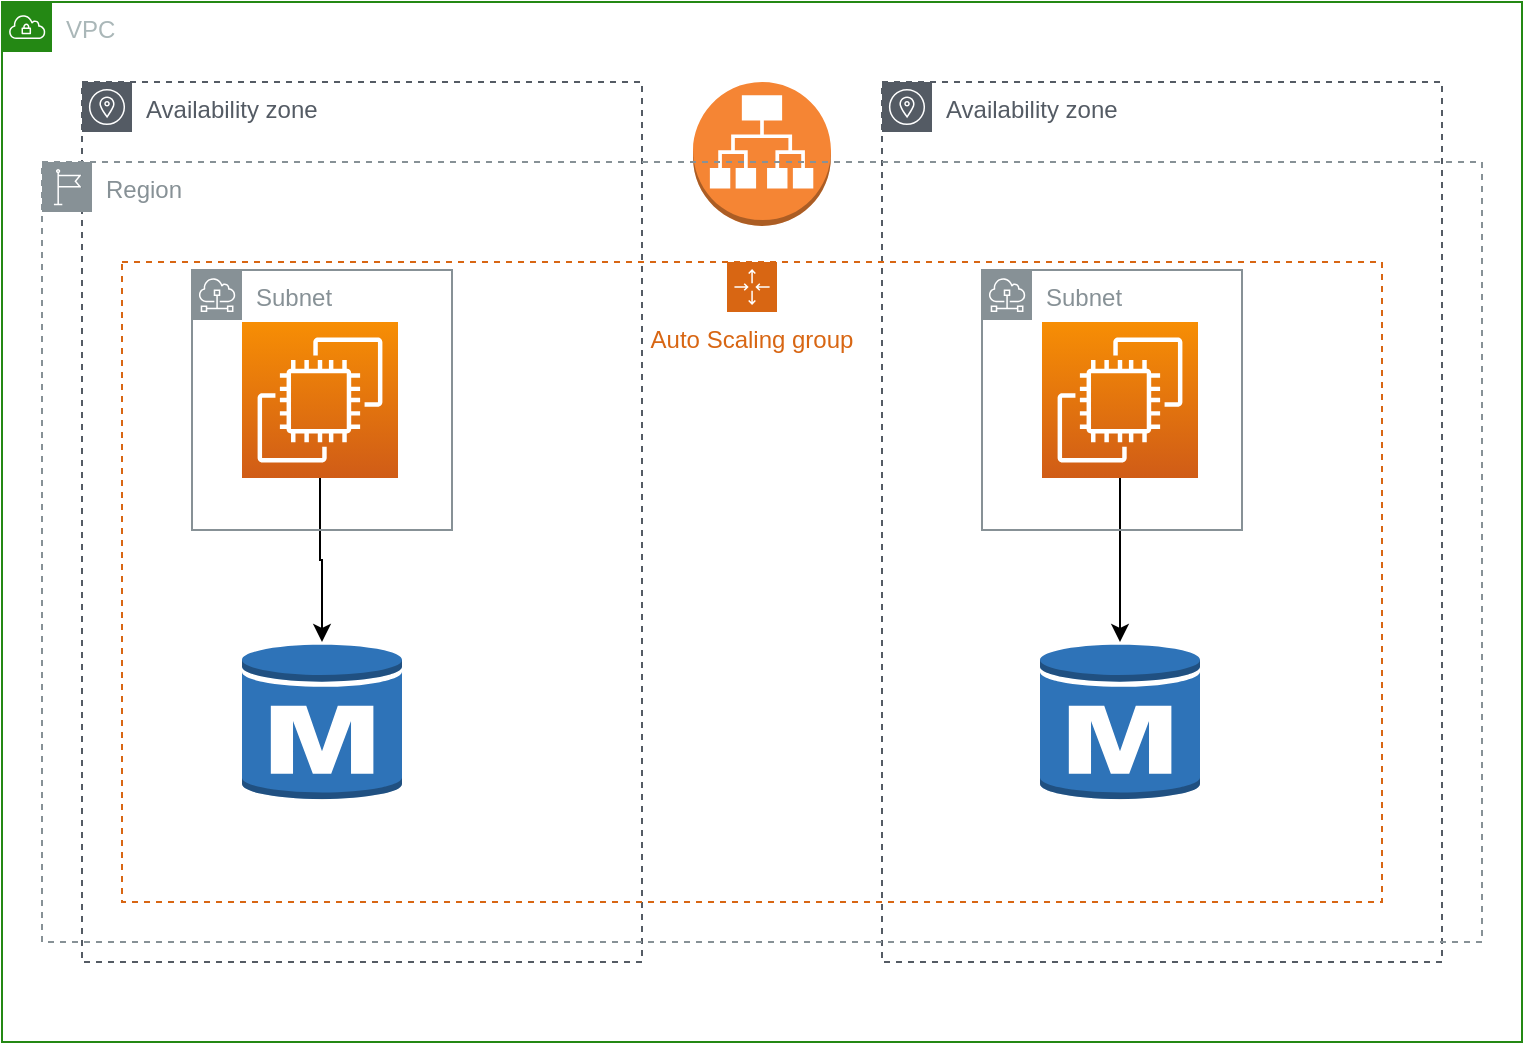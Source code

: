 <mxfile version="21.6.6" type="github">
  <diagram name="Page-1" id="vG2Zce4lLRYjBeVBsA_b">
    <mxGraphModel dx="1434" dy="751" grid="1" gridSize="10" guides="1" tooltips="1" connect="1" arrows="1" fold="1" page="1" pageScale="1" pageWidth="850" pageHeight="1100" math="0" shadow="0">
      <root>
        <mxCell id="0" />
        <mxCell id="1" parent="0" />
        <mxCell id="ont3C5dKu9ZiGMRzPohI-1" value="VPC" style="points=[[0,0],[0.25,0],[0.5,0],[0.75,0],[1,0],[1,0.25],[1,0.5],[1,0.75],[1,1],[0.75,1],[0.5,1],[0.25,1],[0,1],[0,0.75],[0,0.5],[0,0.25]];outlineConnect=0;gradientColor=none;html=1;whiteSpace=wrap;fontSize=12;fontStyle=0;container=1;pointerEvents=0;collapsible=0;recursiveResize=0;shape=mxgraph.aws4.group;grIcon=mxgraph.aws4.group_vpc;strokeColor=#248814;fillColor=none;verticalAlign=top;align=left;spacingLeft=30;fontColor=#AAB7B8;dashed=0;" parent="1" vertex="1">
          <mxGeometry x="40" y="320" width="760" height="520" as="geometry" />
        </mxCell>
        <mxCell id="ont3C5dKu9ZiGMRzPohI-2" value="Availability zone" style="sketch=0;outlineConnect=0;gradientColor=none;html=1;whiteSpace=wrap;fontSize=12;fontStyle=0;shape=mxgraph.aws4.group;grIcon=mxgraph.aws4.group_availability_zone;strokeColor=#545B64;fillColor=none;verticalAlign=top;align=left;spacingLeft=30;fontColor=#545B64;dashed=1;" parent="ont3C5dKu9ZiGMRzPohI-1" vertex="1">
          <mxGeometry x="40" y="40" width="280" height="440" as="geometry" />
        </mxCell>
        <mxCell id="ont3C5dKu9ZiGMRzPohI-3" value="Availability zone" style="sketch=0;outlineConnect=0;gradientColor=none;html=1;whiteSpace=wrap;fontSize=12;fontStyle=0;shape=mxgraph.aws4.group;grIcon=mxgraph.aws4.group_availability_zone;strokeColor=#545B64;fillColor=none;verticalAlign=top;align=left;spacingLeft=30;fontColor=#545B64;dashed=1;" parent="ont3C5dKu9ZiGMRzPohI-1" vertex="1">
          <mxGeometry x="440" y="40" width="280" height="440" as="geometry" />
        </mxCell>
        <mxCell id="exXPVRKRKlNt8uai59pr-1" value="" style="outlineConnect=0;dashed=0;verticalLabelPosition=bottom;verticalAlign=top;align=center;html=1;shape=mxgraph.aws3.application_load_balancer;fillColor=#F58534;gradientColor=none;points=[[0,0.5,0,0,0],[0.145,0.145,0,0,0],[0.145,0.855,0,0,0],[0.5,0,0,0,0],[0.5,1,0,0,0],[0.855,0.145,0,0,0],[0.855,0.855,0,0,0],[1,0.5,0,0,0]];" vertex="1" parent="ont3C5dKu9ZiGMRzPohI-1">
          <mxGeometry x="345.5" y="40" width="69" height="72" as="geometry" />
        </mxCell>
        <mxCell id="ont3C5dKu9ZiGMRzPohI-4" value="Region" style="sketch=0;outlineConnect=0;gradientColor=none;html=1;whiteSpace=wrap;fontSize=12;fontStyle=0;shape=mxgraph.aws4.group;grIcon=mxgraph.aws4.group_region;strokeColor=#879196;fillColor=none;verticalAlign=top;align=left;spacingLeft=30;fontColor=#879196;dashed=1;" parent="1" vertex="1">
          <mxGeometry x="60" y="400" width="720" height="390" as="geometry" />
        </mxCell>
        <mxCell id="exXPVRKRKlNt8uai59pr-5" value="" style="edgeStyle=orthogonalEdgeStyle;rounded=0;orthogonalLoop=1;jettySize=auto;html=1;" edge="1" parent="1" source="ont3C5dKu9ZiGMRzPohI-5" target="ont3C5dKu9ZiGMRzPohI-6">
          <mxGeometry relative="1" as="geometry" />
        </mxCell>
        <mxCell id="ont3C5dKu9ZiGMRzPohI-5" value="" style="sketch=0;points=[[0,0,0],[0.25,0,0],[0.5,0,0],[0.75,0,0],[1,0,0],[0,1,0],[0.25,1,0],[0.5,1,0],[0.75,1,0],[1,1,0],[0,0.25,0],[0,0.5,0],[0,0.75,0],[1,0.25,0],[1,0.5,0],[1,0.75,0]];outlineConnect=0;fontColor=#232F3E;gradientColor=#F78E04;gradientDirection=north;fillColor=#D05C17;strokeColor=#ffffff;dashed=0;verticalLabelPosition=bottom;verticalAlign=top;align=center;html=1;fontSize=12;fontStyle=0;aspect=fixed;shape=mxgraph.aws4.resourceIcon;resIcon=mxgraph.aws4.ec2;" parent="1" vertex="1">
          <mxGeometry x="160" y="480" width="78" height="78" as="geometry" />
        </mxCell>
        <mxCell id="ont3C5dKu9ZiGMRzPohI-6" value="" style="outlineConnect=0;dashed=0;verticalLabelPosition=bottom;verticalAlign=top;align=center;html=1;shape=mxgraph.aws3.rds_db_instance;fillColor=#2E73B8;gradientColor=none;" parent="1" vertex="1">
          <mxGeometry x="160" y="640" width="80" height="80" as="geometry" />
        </mxCell>
        <mxCell id="exXPVRKRKlNt8uai59pr-4" value="" style="edgeStyle=orthogonalEdgeStyle;rounded=0;orthogonalLoop=1;jettySize=auto;html=1;" edge="1" parent="1" source="ont3C5dKu9ZiGMRzPohI-7" target="ont3C5dKu9ZiGMRzPohI-8">
          <mxGeometry relative="1" as="geometry" />
        </mxCell>
        <mxCell id="ont3C5dKu9ZiGMRzPohI-7" value="" style="sketch=0;points=[[0,0,0],[0.25,0,0],[0.5,0,0],[0.75,0,0],[1,0,0],[0,1,0],[0.25,1,0],[0.5,1,0],[0.75,1,0],[1,1,0],[0,0.25,0],[0,0.5,0],[0,0.75,0],[1,0.25,0],[1,0.5,0],[1,0.75,0]];outlineConnect=0;fontColor=#232F3E;gradientColor=#F78E04;gradientDirection=north;fillColor=#D05C17;strokeColor=#ffffff;dashed=0;verticalLabelPosition=bottom;verticalAlign=top;align=center;html=1;fontSize=12;fontStyle=0;aspect=fixed;shape=mxgraph.aws4.resourceIcon;resIcon=mxgraph.aws4.ec2;" parent="1" vertex="1">
          <mxGeometry x="560" y="480" width="78" height="78" as="geometry" />
        </mxCell>
        <mxCell id="ont3C5dKu9ZiGMRzPohI-8" value="" style="outlineConnect=0;dashed=0;verticalLabelPosition=bottom;verticalAlign=top;align=center;html=1;shape=mxgraph.aws3.rds_db_instance;fillColor=#2E73B8;gradientColor=none;" parent="1" vertex="1">
          <mxGeometry x="559" y="640" width="80" height="80" as="geometry" />
        </mxCell>
        <mxCell id="exXPVRKRKlNt8uai59pr-6" value="Subnet" style="sketch=0;outlineConnect=0;gradientColor=none;html=1;whiteSpace=wrap;fontSize=12;fontStyle=0;shape=mxgraph.aws4.group;grIcon=mxgraph.aws4.group_subnet;strokeColor=#879196;fillColor=none;verticalAlign=top;align=left;spacingLeft=30;fontColor=#879196;dashed=0;" vertex="1" parent="1">
          <mxGeometry x="135" y="454" width="130" height="130" as="geometry" />
        </mxCell>
        <mxCell id="exXPVRKRKlNt8uai59pr-7" value="Subnet" style="sketch=0;outlineConnect=0;gradientColor=none;html=1;whiteSpace=wrap;fontSize=12;fontStyle=0;shape=mxgraph.aws4.group;grIcon=mxgraph.aws4.group_subnet;strokeColor=#879196;fillColor=none;verticalAlign=top;align=left;spacingLeft=30;fontColor=#879196;dashed=0;" vertex="1" parent="1">
          <mxGeometry x="530" y="454" width="130" height="130" as="geometry" />
        </mxCell>
        <mxCell id="exXPVRKRKlNt8uai59pr-10" value="Auto Scaling group" style="points=[[0,0],[0.25,0],[0.5,0],[0.75,0],[1,0],[1,0.25],[1,0.5],[1,0.75],[1,1],[0.75,1],[0.5,1],[0.25,1],[0,1],[0,0.75],[0,0.5],[0,0.25]];outlineConnect=0;gradientColor=none;html=1;whiteSpace=wrap;fontSize=12;fontStyle=0;container=1;pointerEvents=0;collapsible=0;recursiveResize=0;shape=mxgraph.aws4.groupCenter;grIcon=mxgraph.aws4.group_auto_scaling_group;grStroke=1;strokeColor=#D86613;fillColor=none;verticalAlign=top;align=center;fontColor=#D86613;dashed=1;spacingTop=25;" vertex="1" parent="1">
          <mxGeometry x="100" y="450" width="630" height="320" as="geometry" />
        </mxCell>
      </root>
    </mxGraphModel>
  </diagram>
</mxfile>
